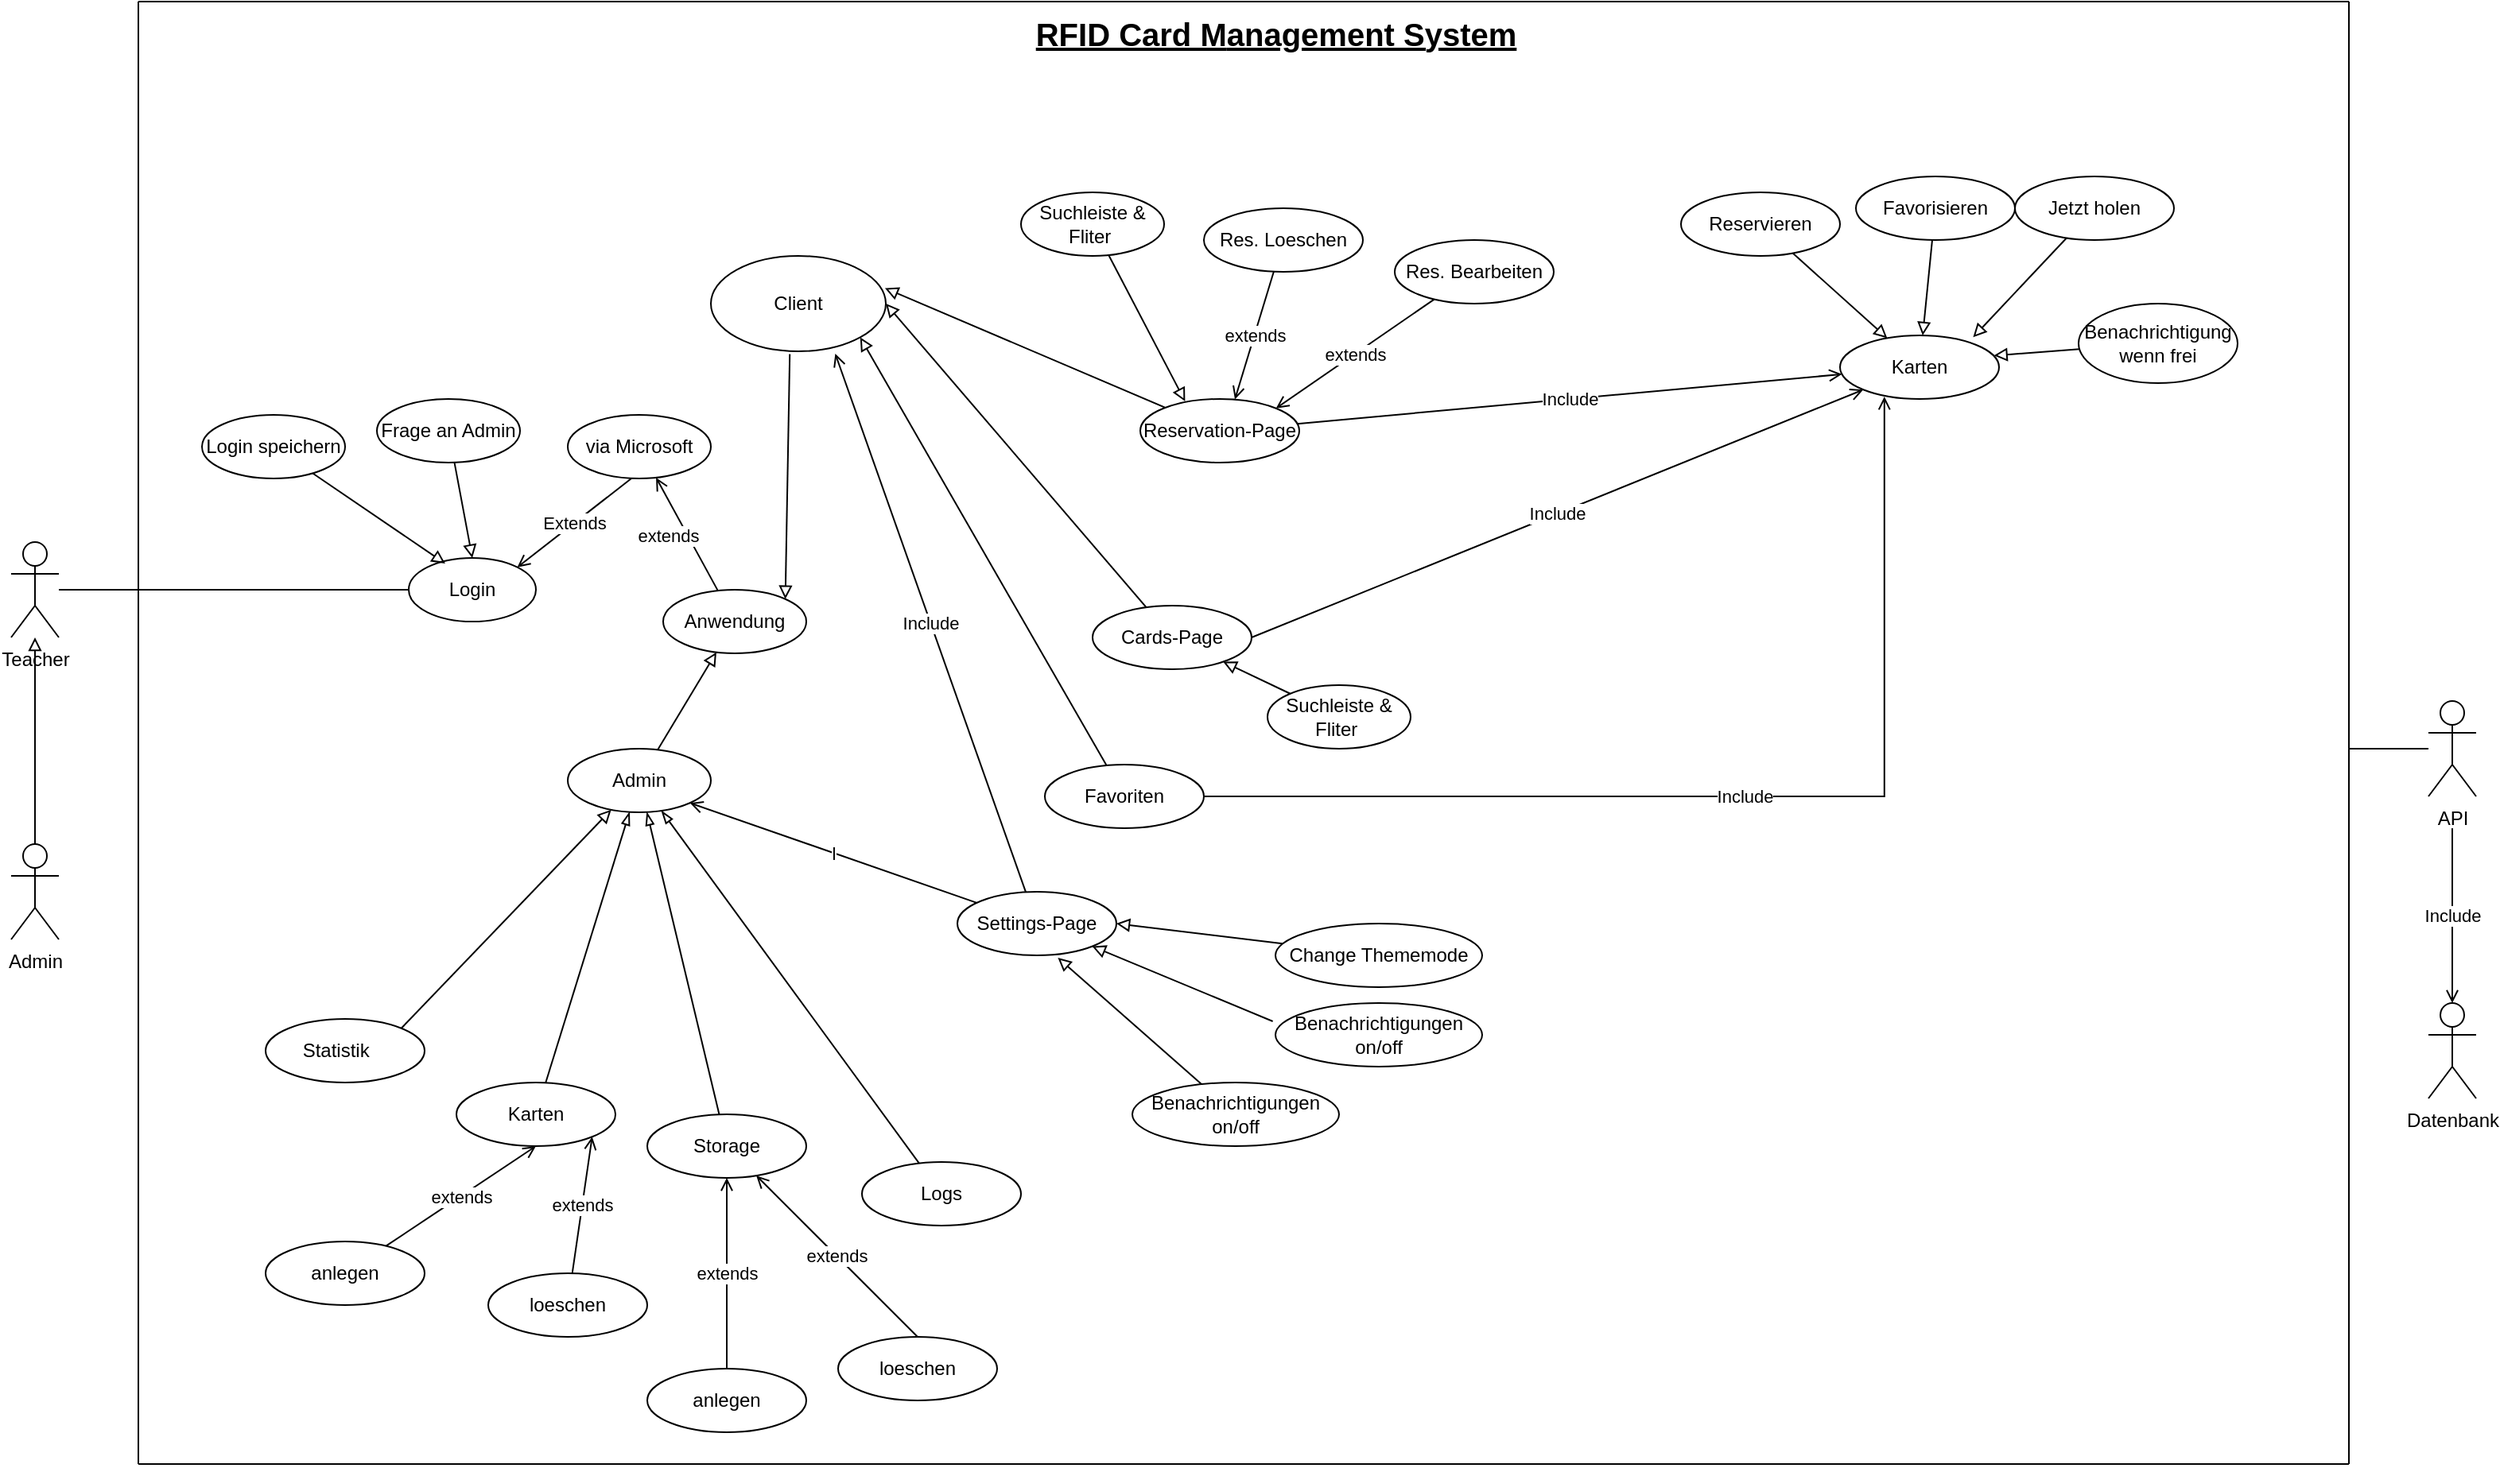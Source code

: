 <mxfile version="19.0.3" type="device"><diagram id="9KdeM4LhqPldGl0vNSyA" name="Page-1"><mxGraphModel dx="1778" dy="1081" grid="1" gridSize="10" guides="1" tooltips="1" connect="1" arrows="1" fold="1" page="1" pageScale="1" pageWidth="850" pageHeight="1100" math="0" shadow="0"><root><mxCell id="0"/><mxCell id="1" parent="0"/><mxCell id="1aj9DCtp59Twk9hYpaNG-8" style="edgeStyle=orthogonalEdgeStyle;rounded=0;orthogonalLoop=1;jettySize=auto;html=1;endArrow=none;endFill=0;" edge="1" parent="1" source="1aj9DCtp59Twk9hYpaNG-1" target="1aj9DCtp59Twk9hYpaNG-7"><mxGeometry relative="1" as="geometry"/></mxCell><mxCell id="1aj9DCtp59Twk9hYpaNG-1" value="Teacher&lt;br&gt;" style="shape=umlActor;verticalLabelPosition=bottom;verticalAlign=top;html=1;outlineConnect=0;" vertex="1" parent="1"><mxGeometry x="70" y="420" width="30" height="60" as="geometry"/></mxCell><mxCell id="1aj9DCtp59Twk9hYpaNG-6" style="edgeStyle=orthogonalEdgeStyle;rounded=0;orthogonalLoop=1;jettySize=auto;html=1;endArrow=block;endFill=0;" edge="1" parent="1" source="1aj9DCtp59Twk9hYpaNG-2" target="1aj9DCtp59Twk9hYpaNG-1"><mxGeometry relative="1" as="geometry"/></mxCell><mxCell id="1aj9DCtp59Twk9hYpaNG-2" value="Admin" style="shape=umlActor;verticalLabelPosition=bottom;verticalAlign=top;html=1;outlineConnect=0;" vertex="1" parent="1"><mxGeometry x="70" y="610" width="30" height="60" as="geometry"/></mxCell><mxCell id="1aj9DCtp59Twk9hYpaNG-17" value="extends" style="edgeStyle=none;rounded=0;orthogonalLoop=1;jettySize=auto;html=1;startArrow=open;startFill=0;endArrow=none;endFill=0;" edge="1" parent="1" source="1aj9DCtp59Twk9hYpaNG-68" target="1aj9DCtp59Twk9hYpaNG-16"><mxGeometry x="-0.123" y="-11" relative="1" as="geometry"><mxPoint x="390" y="450" as="sourcePoint"/><Array as="points"/><mxPoint as="offset"/></mxGeometry></mxCell><mxCell id="1aj9DCtp59Twk9hYpaNG-7" value="Login" style="ellipse;whiteSpace=wrap;html=1;" vertex="1" parent="1"><mxGeometry x="320" y="430" width="80" height="40" as="geometry"/></mxCell><mxCell id="1aj9DCtp59Twk9hYpaNG-10" value="Login speichern" style="ellipse;whiteSpace=wrap;html=1;" vertex="1" parent="1"><mxGeometry x="190" y="340" width="90" height="40" as="geometry"/></mxCell><mxCell id="1aj9DCtp59Twk9hYpaNG-13" value="Frage an Admin" style="ellipse;whiteSpace=wrap;html=1;" vertex="1" parent="1"><mxGeometry x="300" y="330" width="90" height="40" as="geometry"/></mxCell><mxCell id="1aj9DCtp59Twk9hYpaNG-52" style="edgeStyle=none;rounded=0;orthogonalLoop=1;jettySize=auto;html=1;startArrow=block;startFill=0;endArrow=none;endFill=0;" edge="1" parent="1" source="1aj9DCtp59Twk9hYpaNG-16" target="1aj9DCtp59Twk9hYpaNG-18"><mxGeometry relative="1" as="geometry"><Array as="points"/></mxGeometry></mxCell><mxCell id="1aj9DCtp59Twk9hYpaNG-16" value="Anwendung" style="ellipse;whiteSpace=wrap;html=1;" vertex="1" parent="1"><mxGeometry x="480" y="450" width="90" height="40" as="geometry"/></mxCell><mxCell id="1aj9DCtp59Twk9hYpaNG-18" value="Admin" style="ellipse;whiteSpace=wrap;html=1;" vertex="1" parent="1"><mxGeometry x="420" y="550" width="90" height="40" as="geometry"/></mxCell><mxCell id="1aj9DCtp59Twk9hYpaNG-91" style="edgeStyle=none;rounded=0;orthogonalLoop=1;jettySize=auto;html=1;startArrow=none;startFill=0;endArrow=block;endFill=0;entryX=0.995;entryY=0.338;entryDx=0;entryDy=0;entryPerimeter=0;" edge="1" parent="1" source="1aj9DCtp59Twk9hYpaNG-20" target="1aj9DCtp59Twk9hYpaNG-53"><mxGeometry relative="1" as="geometry"/></mxCell><mxCell id="1aj9DCtp59Twk9hYpaNG-20" value="Reservation-Page" style="ellipse;whiteSpace=wrap;html=1;" vertex="1" parent="1"><mxGeometry x="780" y="330" width="100" height="40" as="geometry"/></mxCell><mxCell id="1aj9DCtp59Twk9hYpaNG-106" style="edgeStyle=none;rounded=0;orthogonalLoop=1;jettySize=auto;html=1;startArrow=block;startFill=0;endArrow=none;endFill=0;exitX=0.632;exitY=1.037;exitDx=0;exitDy=0;exitPerimeter=0;" edge="1" parent="1" source="1aj9DCtp59Twk9hYpaNG-24" target="1aj9DCtp59Twk9hYpaNG-112"><mxGeometry relative="1" as="geometry"><mxPoint x="470" y="560" as="targetPoint"/><Array as="points"/></mxGeometry></mxCell><mxCell id="1aj9DCtp59Twk9hYpaNG-134" value="Include" style="rounded=0;orthogonalLoop=1;jettySize=auto;html=1;entryX=0.711;entryY=1.025;entryDx=0;entryDy=0;entryPerimeter=0;startArrow=none;startFill=0;endArrow=open;endFill=0;" edge="1" parent="1" source="1aj9DCtp59Twk9hYpaNG-24" target="1aj9DCtp59Twk9hYpaNG-53"><mxGeometry relative="1" as="geometry"/></mxCell><mxCell id="1aj9DCtp59Twk9hYpaNG-135" value="l" style="rounded=0;orthogonalLoop=1;jettySize=auto;html=1;startArrow=none;startFill=0;endArrow=open;endFill=0;entryX=1;entryY=1;entryDx=0;entryDy=0;" edge="1" parent="1" source="1aj9DCtp59Twk9hYpaNG-24" target="1aj9DCtp59Twk9hYpaNG-18"><mxGeometry relative="1" as="geometry"/></mxCell><mxCell id="1aj9DCtp59Twk9hYpaNG-24" value="Settings-Page" style="ellipse;whiteSpace=wrap;html=1;" vertex="1" parent="1"><mxGeometry x="665" y="640" width="100" height="40" as="geometry"/></mxCell><mxCell id="1aj9DCtp59Twk9hYpaNG-93" style="edgeStyle=none;rounded=0;orthogonalLoop=1;jettySize=auto;html=1;entryX=1;entryY=0.5;entryDx=0;entryDy=0;startArrow=none;startFill=0;endArrow=block;endFill=0;" edge="1" parent="1" source="1aj9DCtp59Twk9hYpaNG-25" target="1aj9DCtp59Twk9hYpaNG-53"><mxGeometry relative="1" as="geometry"/></mxCell><mxCell id="1aj9DCtp59Twk9hYpaNG-25" value="Cards-Page" style="ellipse;whiteSpace=wrap;html=1;" vertex="1" parent="1"><mxGeometry x="750" y="460" width="100" height="40" as="geometry"/></mxCell><mxCell id="1aj9DCtp59Twk9hYpaNG-53" value="Client" style="ellipse;whiteSpace=wrap;html=1;align=center;" vertex="1" parent="1"><mxGeometry x="510" y="240" width="110" height="60" as="geometry"/></mxCell><mxCell id="1aj9DCtp59Twk9hYpaNG-98" style="edgeStyle=none;rounded=0;orthogonalLoop=1;jettySize=auto;html=1;entryX=1;entryY=1;entryDx=0;entryDy=0;startArrow=none;startFill=0;endArrow=block;endFill=0;" edge="1" parent="1" source="1aj9DCtp59Twk9hYpaNG-60" target="1aj9DCtp59Twk9hYpaNG-53"><mxGeometry relative="1" as="geometry"/></mxCell><mxCell id="1aj9DCtp59Twk9hYpaNG-60" value="Favoriten" style="ellipse;whiteSpace=wrap;html=1;" vertex="1" parent="1"><mxGeometry x="720" y="560" width="100" height="40" as="geometry"/></mxCell><mxCell id="1aj9DCtp59Twk9hYpaNG-104" value="extends" style="edgeStyle=none;rounded=0;orthogonalLoop=1;jettySize=auto;html=1;startArrow=none;startFill=0;endArrow=open;endFill=0;entryX=1;entryY=0;entryDx=0;entryDy=0;" edge="1" parent="1" source="1aj9DCtp59Twk9hYpaNG-63" target="1aj9DCtp59Twk9hYpaNG-20"><mxGeometry relative="1" as="geometry"/></mxCell><mxCell id="1aj9DCtp59Twk9hYpaNG-63" value="Res. Bearbeiten" style="ellipse;whiteSpace=wrap;html=1;" vertex="1" parent="1"><mxGeometry x="940" y="230" width="100" height="40" as="geometry"/></mxCell><mxCell id="1aj9DCtp59Twk9hYpaNG-105" value="extends" style="edgeStyle=none;rounded=0;orthogonalLoop=1;jettySize=auto;html=1;startArrow=none;startFill=0;endArrow=open;endFill=0;entryX=0.595;entryY=0.006;entryDx=0;entryDy=0;entryPerimeter=0;" edge="1" parent="1" source="1aj9DCtp59Twk9hYpaNG-64" target="1aj9DCtp59Twk9hYpaNG-20"><mxGeometry relative="1" as="geometry"><mxPoint x="740" y="200" as="targetPoint"/></mxGeometry></mxCell><mxCell id="1aj9DCtp59Twk9hYpaNG-64" value="Res. Loeschen" style="ellipse;whiteSpace=wrap;html=1;" vertex="1" parent="1"><mxGeometry x="820" y="210" width="100" height="40" as="geometry"/></mxCell><mxCell id="1aj9DCtp59Twk9hYpaNG-67" value="Extends" style="rounded=0;orthogonalLoop=1;jettySize=auto;html=1;endArrow=open;endFill=0;startArrow=none;startFill=0;entryX=1;entryY=0;entryDx=0;entryDy=0;" edge="1" parent="1" target="1aj9DCtp59Twk9hYpaNG-7"><mxGeometry relative="1" as="geometry"><mxPoint x="460" y="380" as="sourcePoint"/><mxPoint x="450" y="440" as="targetPoint"/></mxGeometry></mxCell><mxCell id="1aj9DCtp59Twk9hYpaNG-68" value="via Microsoft" style="ellipse;whiteSpace=wrap;html=1;" vertex="1" parent="1"><mxGeometry x="420" y="340" width="90" height="40" as="geometry"/></mxCell><mxCell id="1aj9DCtp59Twk9hYpaNG-75" style="edgeStyle=none;rounded=0;orthogonalLoop=1;jettySize=auto;html=1;startArrow=block;startFill=0;endArrow=none;endFill=0;exitX=0.287;exitY=0.087;exitDx=0;exitDy=0;exitPerimeter=0;" edge="1" parent="1" source="1aj9DCtp59Twk9hYpaNG-7" target="1aj9DCtp59Twk9hYpaNG-10"><mxGeometry relative="1" as="geometry"><mxPoint x="526.087" y="475.326" as="sourcePoint"/><mxPoint x="413.934" y="534.682" as="targetPoint"/><Array as="points"/></mxGeometry></mxCell><mxCell id="1aj9DCtp59Twk9hYpaNG-76" style="edgeStyle=none;rounded=0;orthogonalLoop=1;jettySize=auto;html=1;startArrow=block;startFill=0;endArrow=none;endFill=0;exitX=0.5;exitY=0;exitDx=0;exitDy=0;" edge="1" parent="1" source="1aj9DCtp59Twk9hYpaNG-7" target="1aj9DCtp59Twk9hYpaNG-13"><mxGeometry relative="1" as="geometry"><mxPoint x="536.087" y="485.326" as="sourcePoint"/><mxPoint x="423.934" y="544.682" as="targetPoint"/><Array as="points"/></mxGeometry></mxCell><mxCell id="1aj9DCtp59Twk9hYpaNG-80" value="Include" style="rounded=0;orthogonalLoop=1;jettySize=auto;html=1;startArrow=open;startFill=0;endArrow=none;endFill=0;" edge="1" parent="1" source="1aj9DCtp59Twk9hYpaNG-79" target="1aj9DCtp59Twk9hYpaNG-20"><mxGeometry relative="1" as="geometry"/></mxCell><mxCell id="1aj9DCtp59Twk9hYpaNG-79" value="Karten" style="ellipse;whiteSpace=wrap;html=1;" vertex="1" parent="1"><mxGeometry x="1220" y="290" width="100" height="40" as="geometry"/></mxCell><mxCell id="1aj9DCtp59Twk9hYpaNG-82" style="edgeStyle=none;rounded=0;orthogonalLoop=1;jettySize=auto;html=1;startArrow=none;startFill=0;endArrow=block;endFill=0;" edge="1" parent="1" source="1aj9DCtp59Twk9hYpaNG-81" target="1aj9DCtp59Twk9hYpaNG-79"><mxGeometry relative="1" as="geometry"/></mxCell><mxCell id="1aj9DCtp59Twk9hYpaNG-81" value="Favorisieren" style="ellipse;whiteSpace=wrap;html=1;" vertex="1" parent="1"><mxGeometry x="1230" y="190" width="100" height="40" as="geometry"/></mxCell><mxCell id="1aj9DCtp59Twk9hYpaNG-84" style="edgeStyle=none;rounded=0;orthogonalLoop=1;jettySize=auto;html=1;startArrow=none;startFill=0;endArrow=block;endFill=0;" edge="1" parent="1" source="1aj9DCtp59Twk9hYpaNG-83" target="1aj9DCtp59Twk9hYpaNG-79"><mxGeometry relative="1" as="geometry"/></mxCell><mxCell id="1aj9DCtp59Twk9hYpaNG-83" value="Reservieren" style="ellipse;whiteSpace=wrap;html=1;" vertex="1" parent="1"><mxGeometry x="1120" y="200" width="100" height="40" as="geometry"/></mxCell><mxCell id="1aj9DCtp59Twk9hYpaNG-86" style="edgeStyle=none;rounded=0;orthogonalLoop=1;jettySize=auto;html=1;entryX=0.837;entryY=0.029;entryDx=0;entryDy=0;entryPerimeter=0;startArrow=none;startFill=0;endArrow=block;endFill=0;" edge="1" parent="1" source="1aj9DCtp59Twk9hYpaNG-85" target="1aj9DCtp59Twk9hYpaNG-79"><mxGeometry relative="1" as="geometry"/></mxCell><mxCell id="1aj9DCtp59Twk9hYpaNG-85" value="Jetzt holen" style="ellipse;whiteSpace=wrap;html=1;" vertex="1" parent="1"><mxGeometry x="1330" y="190" width="100" height="40" as="geometry"/></mxCell><mxCell id="1aj9DCtp59Twk9hYpaNG-89" style="edgeStyle=none;rounded=0;orthogonalLoop=1;jettySize=auto;html=1;entryX=0.968;entryY=0.317;entryDx=0;entryDy=0;entryPerimeter=0;startArrow=none;startFill=0;endArrow=block;endFill=0;" edge="1" parent="1" source="1aj9DCtp59Twk9hYpaNG-88" target="1aj9DCtp59Twk9hYpaNG-79"><mxGeometry relative="1" as="geometry"/></mxCell><mxCell id="1aj9DCtp59Twk9hYpaNG-88" value="Benachrichtigung wenn frei" style="ellipse;whiteSpace=wrap;html=1;" vertex="1" parent="1"><mxGeometry x="1370" y="270" width="100" height="50" as="geometry"/></mxCell><mxCell id="1aj9DCtp59Twk9hYpaNG-97" value="Include" style="rounded=0;orthogonalLoop=1;jettySize=auto;html=1;startArrow=open;startFill=0;endArrow=none;endFill=0;entryX=1;entryY=0.5;entryDx=0;entryDy=0;exitX=0;exitY=1;exitDx=0;exitDy=0;" edge="1" parent="1" source="1aj9DCtp59Twk9hYpaNG-79" target="1aj9DCtp59Twk9hYpaNG-25"><mxGeometry relative="1" as="geometry"><mxPoint x="595.953" y="178.159" as="sourcePoint"/><mxPoint x="645.0" y="220" as="targetPoint"/></mxGeometry></mxCell><mxCell id="1aj9DCtp59Twk9hYpaNG-100" value="Include" style="edgeStyle=orthogonalEdgeStyle;rounded=0;orthogonalLoop=1;jettySize=auto;html=1;startArrow=open;startFill=0;endArrow=none;endFill=0;entryX=1;entryY=0.5;entryDx=0;entryDy=0;exitX=0.279;exitY=0.964;exitDx=0;exitDy=0;exitPerimeter=0;" edge="1" parent="1" source="1aj9DCtp59Twk9hYpaNG-79" target="1aj9DCtp59Twk9hYpaNG-60"><mxGeometry relative="1" as="geometry"><mxPoint x="630" as="sourcePoint"/><mxPoint x="714.645" y="215.858" as="targetPoint"/><Array as="points"><mxPoint x="1248" y="580"/><mxPoint x="850" y="580"/></Array></mxGeometry></mxCell><mxCell id="1aj9DCtp59Twk9hYpaNG-109" style="edgeStyle=none;rounded=0;orthogonalLoop=1;jettySize=auto;html=1;startArrow=block;startFill=0;endArrow=none;endFill=0;exitX=1;exitY=0;exitDx=0;exitDy=0;entryX=0.451;entryY=1.029;entryDx=0;entryDy=0;entryPerimeter=0;" edge="1" parent="1" source="1aj9DCtp59Twk9hYpaNG-16" target="1aj9DCtp59Twk9hYpaNG-53"><mxGeometry relative="1" as="geometry"><mxPoint x="526.087" y="475.326" as="sourcePoint"/><mxPoint x="413.934" y="534.682" as="targetPoint"/><Array as="points"/></mxGeometry></mxCell><mxCell id="1aj9DCtp59Twk9hYpaNG-112" value="Benachrichtigungen on/off" style="ellipse;whiteSpace=wrap;html=1;" vertex="1" parent="1"><mxGeometry x="775" y="760" width="130" height="40" as="geometry"/></mxCell><mxCell id="1aj9DCtp59Twk9hYpaNG-118" style="edgeStyle=none;rounded=0;orthogonalLoop=1;jettySize=auto;html=1;startArrow=none;startFill=0;endArrow=block;endFill=0;" edge="1" parent="1" source="1aj9DCtp59Twk9hYpaNG-117" target="1aj9DCtp59Twk9hYpaNG-25"><mxGeometry relative="1" as="geometry"/></mxCell><mxCell id="1aj9DCtp59Twk9hYpaNG-117" value="Suchleiste &amp;amp; Fliter&amp;nbsp;" style="ellipse;whiteSpace=wrap;html=1;" vertex="1" parent="1"><mxGeometry x="860" y="510" width="90" height="40" as="geometry"/></mxCell><mxCell id="1aj9DCtp59Twk9hYpaNG-119" style="edgeStyle=none;rounded=0;orthogonalLoop=1;jettySize=auto;html=1;startArrow=none;startFill=0;endArrow=block;endFill=0;entryX=0.282;entryY=0.038;entryDx=0;entryDy=0;entryPerimeter=0;" edge="1" parent="1" source="1aj9DCtp59Twk9hYpaNG-120" target="1aj9DCtp59Twk9hYpaNG-20"><mxGeometry relative="1" as="geometry"><mxPoint x="710" y="237.07" as="targetPoint"/></mxGeometry></mxCell><mxCell id="1aj9DCtp59Twk9hYpaNG-120" value="Suchleiste &amp;amp; Fliter&amp;nbsp;" style="ellipse;whiteSpace=wrap;html=1;" vertex="1" parent="1"><mxGeometry x="705" y="200" width="90" height="40" as="geometry"/></mxCell><mxCell id="1aj9DCtp59Twk9hYpaNG-122" style="edgeStyle=none;rounded=0;orthogonalLoop=1;jettySize=auto;html=1;startArrow=none;startFill=0;endArrow=block;endFill=0;exitX=-0.013;exitY=0.287;exitDx=0;exitDy=0;exitPerimeter=0;" edge="1" parent="1" source="1aj9DCtp59Twk9hYpaNG-121" target="1aj9DCtp59Twk9hYpaNG-24"><mxGeometry relative="1" as="geometry"><mxPoint x="700" y="760" as="targetPoint"/></mxGeometry></mxCell><mxCell id="1aj9DCtp59Twk9hYpaNG-121" value="Benachrichtigungen on/off" style="ellipse;whiteSpace=wrap;html=1;" vertex="1" parent="1"><mxGeometry x="865" y="710" width="130" height="40" as="geometry"/></mxCell><mxCell id="1aj9DCtp59Twk9hYpaNG-124" style="edgeStyle=none;rounded=0;orthogonalLoop=1;jettySize=auto;html=1;startArrow=none;startFill=0;endArrow=block;endFill=0;entryX=1;entryY=0.5;entryDx=0;entryDy=0;" edge="1" parent="1" source="1aj9DCtp59Twk9hYpaNG-123" target="1aj9DCtp59Twk9hYpaNG-24"><mxGeometry relative="1" as="geometry"/></mxCell><mxCell id="1aj9DCtp59Twk9hYpaNG-123" value="Change Thememode" style="ellipse;whiteSpace=wrap;html=1;" vertex="1" parent="1"><mxGeometry x="865" y="660" width="130" height="40" as="geometry"/></mxCell><mxCell id="1aj9DCtp59Twk9hYpaNG-125" value="API" style="shape=umlActor;verticalLabelPosition=bottom;verticalAlign=top;html=1;outlineConnect=0;" vertex="1" parent="1"><mxGeometry x="1590" y="520" width="30" height="60" as="geometry"/></mxCell><mxCell id="1aj9DCtp59Twk9hYpaNG-141" style="edgeStyle=none;rounded=0;orthogonalLoop=1;jettySize=auto;html=1;startArrow=none;startFill=0;endArrow=blockThin;endFill=0;" edge="1" parent="1" source="1aj9DCtp59Twk9hYpaNG-128" target="1aj9DCtp59Twk9hYpaNG-18"><mxGeometry relative="1" as="geometry"/></mxCell><mxCell id="1aj9DCtp59Twk9hYpaNG-128" value="Karten" style="ellipse;whiteSpace=wrap;html=1;" vertex="1" parent="1"><mxGeometry x="350" y="760" width="100" height="40" as="geometry"/></mxCell><mxCell id="1aj9DCtp59Twk9hYpaNG-129" value="Statistik&lt;span style=&quot;white-space: pre;&quot;&gt;&#9;&lt;/span&gt;" style="ellipse;whiteSpace=wrap;html=1;" vertex="1" parent="1"><mxGeometry x="230" y="720" width="100" height="40" as="geometry"/></mxCell><mxCell id="1aj9DCtp59Twk9hYpaNG-142" style="edgeStyle=none;rounded=0;orthogonalLoop=1;jettySize=auto;html=1;startArrow=none;startFill=0;endArrow=blockThin;endFill=0;" edge="1" parent="1" source="1aj9DCtp59Twk9hYpaNG-130" target="1aj9DCtp59Twk9hYpaNG-18"><mxGeometry relative="1" as="geometry"/></mxCell><mxCell id="1aj9DCtp59Twk9hYpaNG-130" value="Storage" style="ellipse;whiteSpace=wrap;html=1;" vertex="1" parent="1"><mxGeometry x="470" y="780" width="100" height="40" as="geometry"/></mxCell><mxCell id="1aj9DCtp59Twk9hYpaNG-143" style="edgeStyle=none;rounded=0;orthogonalLoop=1;jettySize=auto;html=1;startArrow=none;startFill=0;endArrow=blockThin;endFill=0;" edge="1" parent="1" source="1aj9DCtp59Twk9hYpaNG-131" target="1aj9DCtp59Twk9hYpaNG-18"><mxGeometry relative="1" as="geometry"/></mxCell><mxCell id="1aj9DCtp59Twk9hYpaNG-131" value="Logs" style="ellipse;whiteSpace=wrap;html=1;" vertex="1" parent="1"><mxGeometry x="605" y="810" width="100" height="40" as="geometry"/></mxCell><mxCell id="1aj9DCtp59Twk9hYpaNG-140" style="edgeStyle=none;rounded=0;orthogonalLoop=1;jettySize=auto;html=1;startArrow=block;startFill=0;endArrow=none;endFill=0;entryX=1;entryY=0;entryDx=0;entryDy=0;" edge="1" parent="1" source="1aj9DCtp59Twk9hYpaNG-18" target="1aj9DCtp59Twk9hYpaNG-129"><mxGeometry relative="1" as="geometry"><mxPoint x="753.468" y="781.129" as="targetPoint"/><mxPoint x="663.2" y="701.48" as="sourcePoint"/><Array as="points"/></mxGeometry></mxCell><mxCell id="1aj9DCtp59Twk9hYpaNG-148" value="extends" style="edgeStyle=none;rounded=0;orthogonalLoop=1;jettySize=auto;html=1;entryX=0.5;entryY=1;entryDx=0;entryDy=0;startArrow=none;startFill=0;endArrow=open;endFill=0;" edge="1" parent="1" source="1aj9DCtp59Twk9hYpaNG-146" target="1aj9DCtp59Twk9hYpaNG-128"><mxGeometry relative="1" as="geometry"/></mxCell><mxCell id="1aj9DCtp59Twk9hYpaNG-146" value="anlegen" style="ellipse;whiteSpace=wrap;html=1;" vertex="1" parent="1"><mxGeometry x="230" y="860" width="100" height="40" as="geometry"/></mxCell><mxCell id="1aj9DCtp59Twk9hYpaNG-150" value="extends" style="edgeStyle=none;rounded=0;orthogonalLoop=1;jettySize=auto;html=1;startArrow=none;startFill=0;endArrow=open;endFill=0;entryX=1;entryY=1;entryDx=0;entryDy=0;" edge="1" parent="1" source="1aj9DCtp59Twk9hYpaNG-149" target="1aj9DCtp59Twk9hYpaNG-128"><mxGeometry relative="1" as="geometry"/></mxCell><mxCell id="1aj9DCtp59Twk9hYpaNG-149" value="loeschen" style="ellipse;whiteSpace=wrap;html=1;" vertex="1" parent="1"><mxGeometry x="370" y="880" width="100" height="40" as="geometry"/></mxCell><mxCell id="1aj9DCtp59Twk9hYpaNG-151" value="extends" style="edgeStyle=none;rounded=0;orthogonalLoop=1;jettySize=auto;html=1;startArrow=none;startFill=0;endArrow=open;endFill=0;" edge="1" parent="1" source="1aj9DCtp59Twk9hYpaNG-152" target="1aj9DCtp59Twk9hYpaNG-130"><mxGeometry relative="1" as="geometry"><mxPoint x="655" y="925.86" as="targetPoint"/></mxGeometry></mxCell><mxCell id="1aj9DCtp59Twk9hYpaNG-152" value="anlegen" style="ellipse;whiteSpace=wrap;html=1;" vertex="1" parent="1"><mxGeometry x="470" y="940" width="100" height="40" as="geometry"/></mxCell><mxCell id="1aj9DCtp59Twk9hYpaNG-153" value="extends" style="edgeStyle=none;rounded=0;orthogonalLoop=1;jettySize=auto;html=1;startArrow=none;startFill=0;endArrow=open;endFill=0;exitX=0.5;exitY=0;exitDx=0;exitDy=0;" edge="1" parent="1" source="1aj9DCtp59Twk9hYpaNG-154" target="1aj9DCtp59Twk9hYpaNG-130"><mxGeometry relative="1" as="geometry"><mxPoint x="690.355" y="920.002" as="targetPoint"/><mxPoint x="620" y="920" as="sourcePoint"/></mxGeometry></mxCell><mxCell id="1aj9DCtp59Twk9hYpaNG-154" value="loeschen" style="ellipse;whiteSpace=wrap;html=1;" vertex="1" parent="1"><mxGeometry x="590" y="920" width="100" height="40" as="geometry"/></mxCell><mxCell id="1aj9DCtp59Twk9hYpaNG-159" value="&lt;font style=&quot;font-size: 16px;&quot;&gt;&lt;b style=&quot;font-size: 20px;&quot;&gt;&lt;u&gt;&lt;font style=&quot;font-size: 20px;&quot;&gt;RFID Card M&lt;/font&gt;anagement System&lt;/u&gt;&lt;/b&gt;&lt;/font&gt;" style="text;html=1;align=center;verticalAlign=middle;resizable=0;points=[];autosize=1;strokeColor=none;fillColor=none;strokeWidth=4;" vertex="1" parent="1"><mxGeometry x="705" y="90" width="320" height="20" as="geometry"/></mxCell><mxCell id="1aj9DCtp59Twk9hYpaNG-161" value="" style="endArrow=none;html=1;rounded=0;" edge="1" parent="1"><mxGeometry width="50" height="50" relative="1" as="geometry"><mxPoint x="150" y="80" as="sourcePoint"/><mxPoint x="1540" y="80" as="targetPoint"/></mxGeometry></mxCell><mxCell id="1aj9DCtp59Twk9hYpaNG-162" value="" style="endArrow=none;html=1;rounded=0;" edge="1" parent="1"><mxGeometry width="50" height="50" relative="1" as="geometry"><mxPoint x="150" y="80" as="sourcePoint"/><mxPoint x="150" y="1000" as="targetPoint"/></mxGeometry></mxCell><mxCell id="1aj9DCtp59Twk9hYpaNG-163" value="" style="endArrow=none;html=1;rounded=0;" edge="1" parent="1"><mxGeometry width="50" height="50" relative="1" as="geometry"><mxPoint x="150" y="1000" as="sourcePoint"/><mxPoint x="1540" y="1000" as="targetPoint"/></mxGeometry></mxCell><mxCell id="1aj9DCtp59Twk9hYpaNG-164" value="" style="endArrow=none;html=1;rounded=0;" edge="1" parent="1"><mxGeometry width="50" height="50" relative="1" as="geometry"><mxPoint x="1540" y="80" as="sourcePoint"/><mxPoint x="1540" y="1000" as="targetPoint"/></mxGeometry></mxCell><mxCell id="1aj9DCtp59Twk9hYpaNG-165" value="" style="endArrow=none;html=1;rounded=0;" edge="1" parent="1"><mxGeometry width="50" height="50" relative="1" as="geometry"><mxPoint x="1590" y="550" as="sourcePoint"/><mxPoint x="1540" y="550" as="targetPoint"/></mxGeometry></mxCell><mxCell id="1aj9DCtp59Twk9hYpaNG-167" value="Datenbank" style="shape=umlActor;verticalLabelPosition=bottom;verticalAlign=top;html=1;outlineConnect=0;" vertex="1" parent="1"><mxGeometry x="1590" y="710" width="30" height="60" as="geometry"/></mxCell><mxCell id="1aj9DCtp59Twk9hYpaNG-172" value="Include" style="rounded=0;orthogonalLoop=1;jettySize=auto;html=1;startArrow=open;startFill=0;endArrow=none;endFill=0;exitX=0.5;exitY=0;exitDx=0;exitDy=0;exitPerimeter=0;" edge="1" parent="1" source="1aj9DCtp59Twk9hYpaNG-167"><mxGeometry relative="1" as="geometry"><mxPoint x="718.03" y="650.195" as="sourcePoint"/><mxPoint x="1605" y="600" as="targetPoint"/></mxGeometry></mxCell></root></mxGraphModel></diagram></mxfile>